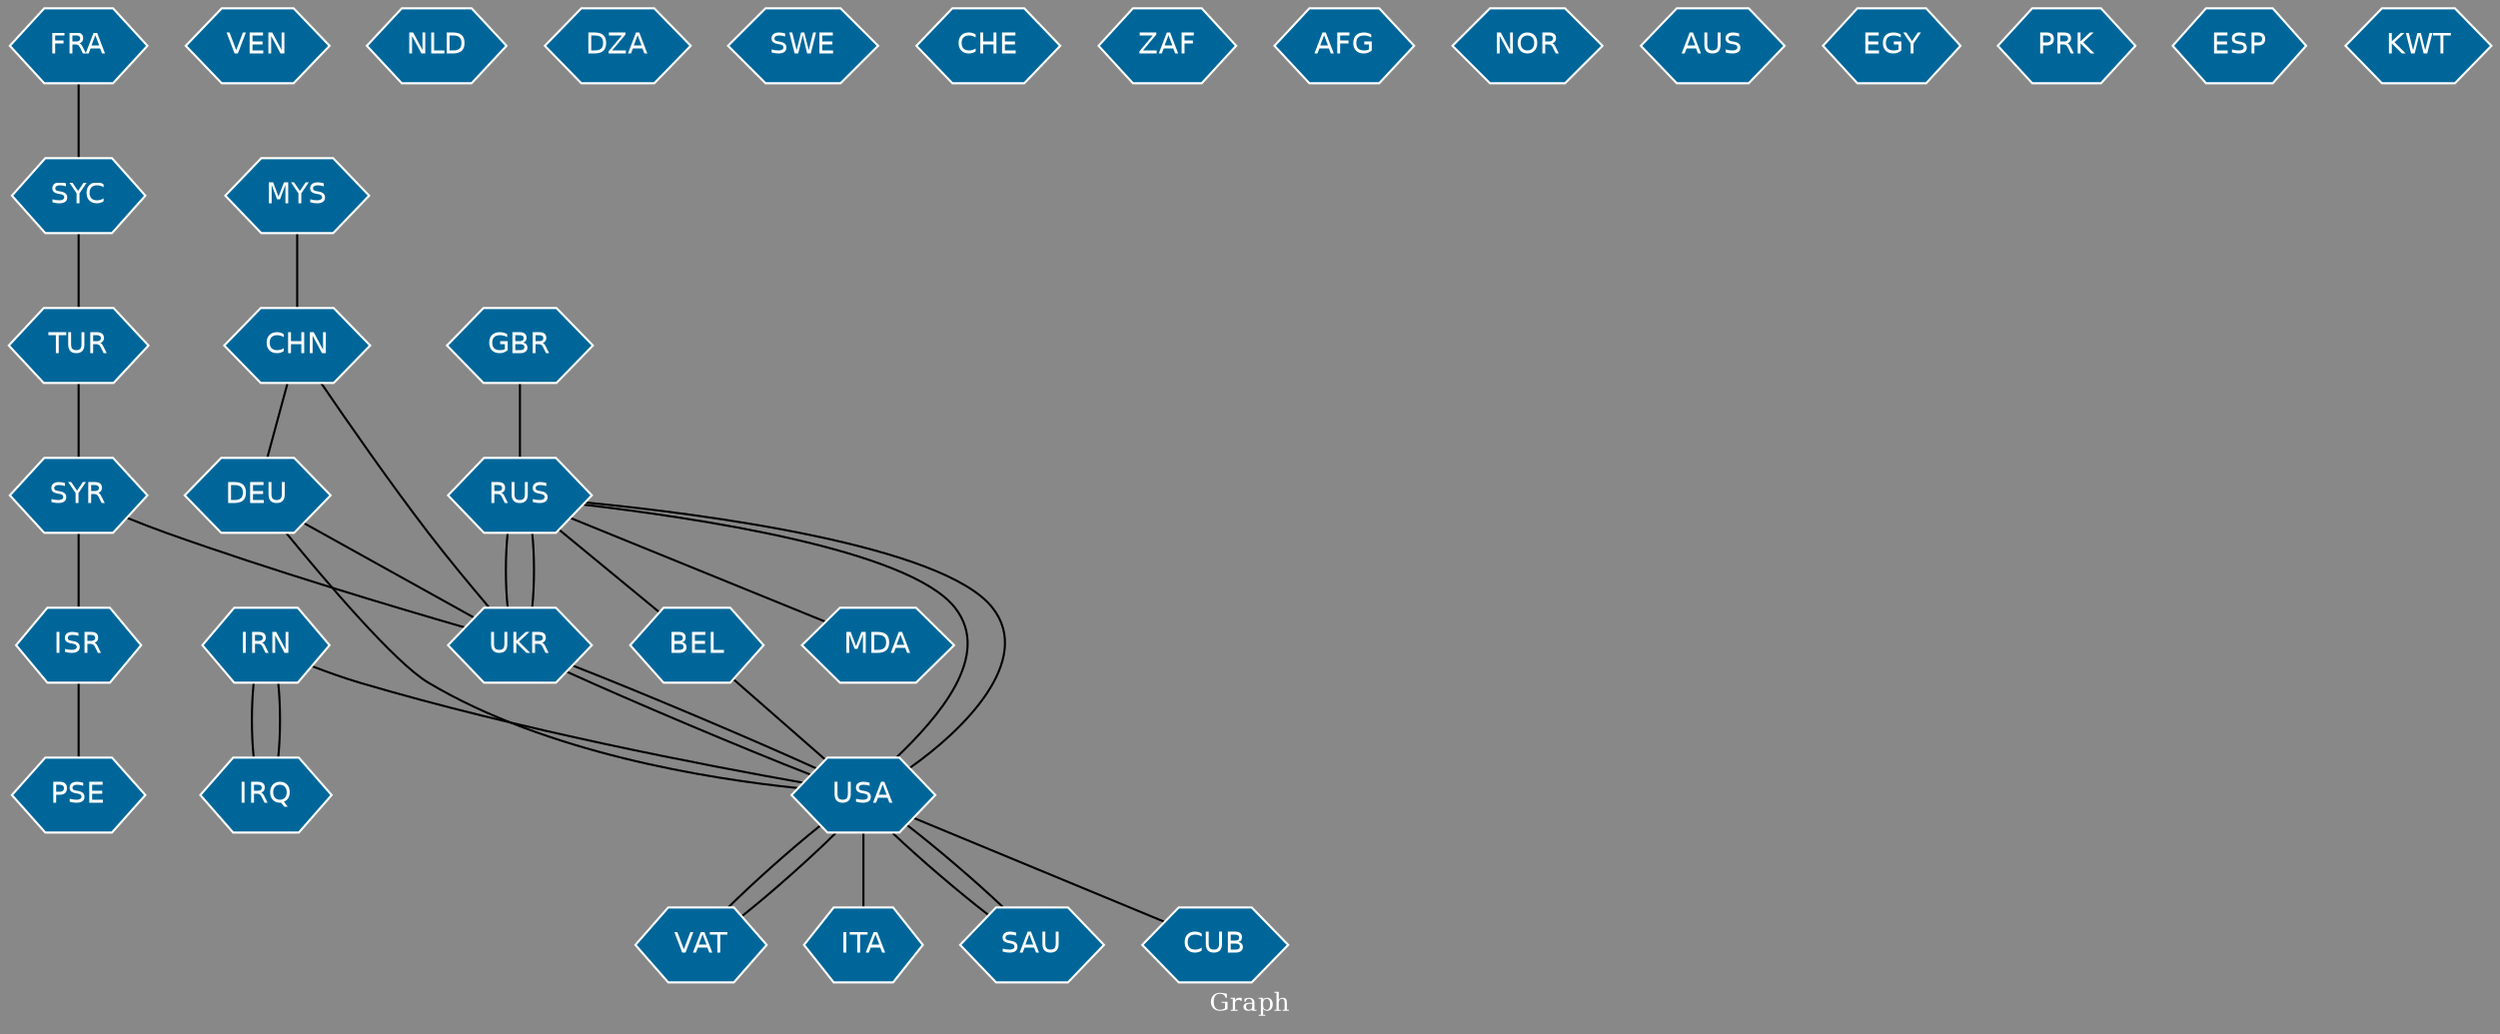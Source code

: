 // Countries together in item graph
graph {
	graph [bgcolor="#888888" fontcolor=white fontsize=12 label="Graph" outputorder=edgesfirst overlap=prism]
	node [color=white fillcolor="#006699" fontcolor=white fontname=Helvetica shape=hexagon style=filled]
	edge [arrowhead=open color=black fontcolor=white fontname=Courier fontsize=12]
		GBR [label=GBR]
		RUS [label=RUS]
		VEN [label=VEN]
		TUR [label=TUR]
		UKR [label=UKR]
		SYR [label=SYR]
		FRA [label=FRA]
		CHN [label=CHN]
		NLD [label=NLD]
		DZA [label=DZA]
		USA [label=USA]
		BEL [label=BEL]
		IRN [label=IRN]
		SWE [label=SWE]
		CHE [label=CHE]
		MYS [label=MYS]
		VAT [label=VAT]
		ZAF [label=ZAF]
		DEU [label=DEU]
		ITA [label=ITA]
		SAU [label=SAU]
		AFG [label=AFG]
		CUB [label=CUB]
		NOR [label=NOR]
		AUS [label=AUS]
		ISR [label=ISR]
		PSE [label=PSE]
		EGY [label=EGY]
		PRK [label=PRK]
		SYC [label=SYC]
		ESP [label=ESP]
		IRQ [label=IRQ]
		MDA [label=MDA]
		KWT [label=KWT]
			DEU -- UKR [weight=1]
			TUR -- SYR [weight=1]
			BEL -- USA [weight=1]
			UKR -- RUS [weight=7]
			IRQ -- IRN [weight=1]
			USA -- VAT [weight=2]
			IRN -- IRQ [weight=1]
			VAT -- USA [weight=2]
			SYC -- TUR [weight=1]
			CHN -- UKR [weight=1]
			ISR -- PSE [weight=1]
			USA -- SAU [weight=1]
			SYR -- UKR [weight=1]
			RUS -- MDA [weight=1]
			SYR -- ISR [weight=1]
			RUS -- USA [weight=4]
			RUS -- BEL [weight=1]
			USA -- CUB [weight=1]
			DEU -- USA [weight=1]
			RUS -- UKR [weight=6]
			USA -- RUS [weight=2]
			MYS -- CHN [weight=1]
			CHN -- DEU [weight=1]
			IRN -- USA [weight=1]
			USA -- ITA [weight=1]
			UKR -- USA [weight=1]
			GBR -- RUS [weight=2]
			FRA -- SYC [weight=1]
			USA -- UKR [weight=2]
			SAU -- USA [weight=2]
}